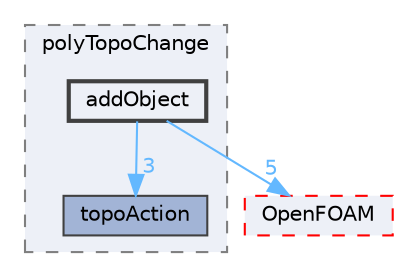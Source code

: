 digraph "src/meshTools/polyTopoChange/addObject"
{
 // LATEX_PDF_SIZE
  bgcolor="transparent";
  edge [fontname=Helvetica,fontsize=10,labelfontname=Helvetica,labelfontsize=10];
  node [fontname=Helvetica,fontsize=10,shape=box,height=0.2,width=0.4];
  compound=true
  subgraph clusterdir_c389f6a60c7943062c7641a3b8faf6d0 {
    graph [ bgcolor="#edf0f7", pencolor="grey50", label="polyTopoChange", fontname=Helvetica,fontsize=10 style="filled,dashed", URL="dir_c389f6a60c7943062c7641a3b8faf6d0.html",tooltip=""]
  dir_5c1d2e081e50ec792648faf9c1c563f2 [label="topoAction", fillcolor="#a2b4d6", color="grey25", style="filled", URL="dir_5c1d2e081e50ec792648faf9c1c563f2.html",tooltip=""];
  dir_d60f334f04b4de4c8f8460c61deab33b [label="addObject", fillcolor="#edf0f7", color="grey25", style="filled,bold", URL="dir_d60f334f04b4de4c8f8460c61deab33b.html",tooltip=""];
  }
  dir_c5473ff19b20e6ec4dfe5c310b3778a8 [label="OpenFOAM", fillcolor="#edf0f7", color="red", style="filled,dashed", URL="dir_c5473ff19b20e6ec4dfe5c310b3778a8.html",tooltip=""];
  dir_d60f334f04b4de4c8f8460c61deab33b->dir_5c1d2e081e50ec792648faf9c1c563f2 [headlabel="3", labeldistance=1.5 headhref="dir_000026_004069.html" href="dir_000026_004069.html" color="steelblue1" fontcolor="steelblue1"];
  dir_d60f334f04b4de4c8f8460c61deab33b->dir_c5473ff19b20e6ec4dfe5c310b3778a8 [headlabel="5", labeldistance=1.5 headhref="dir_000026_002695.html" href="dir_000026_002695.html" color="steelblue1" fontcolor="steelblue1"];
}
